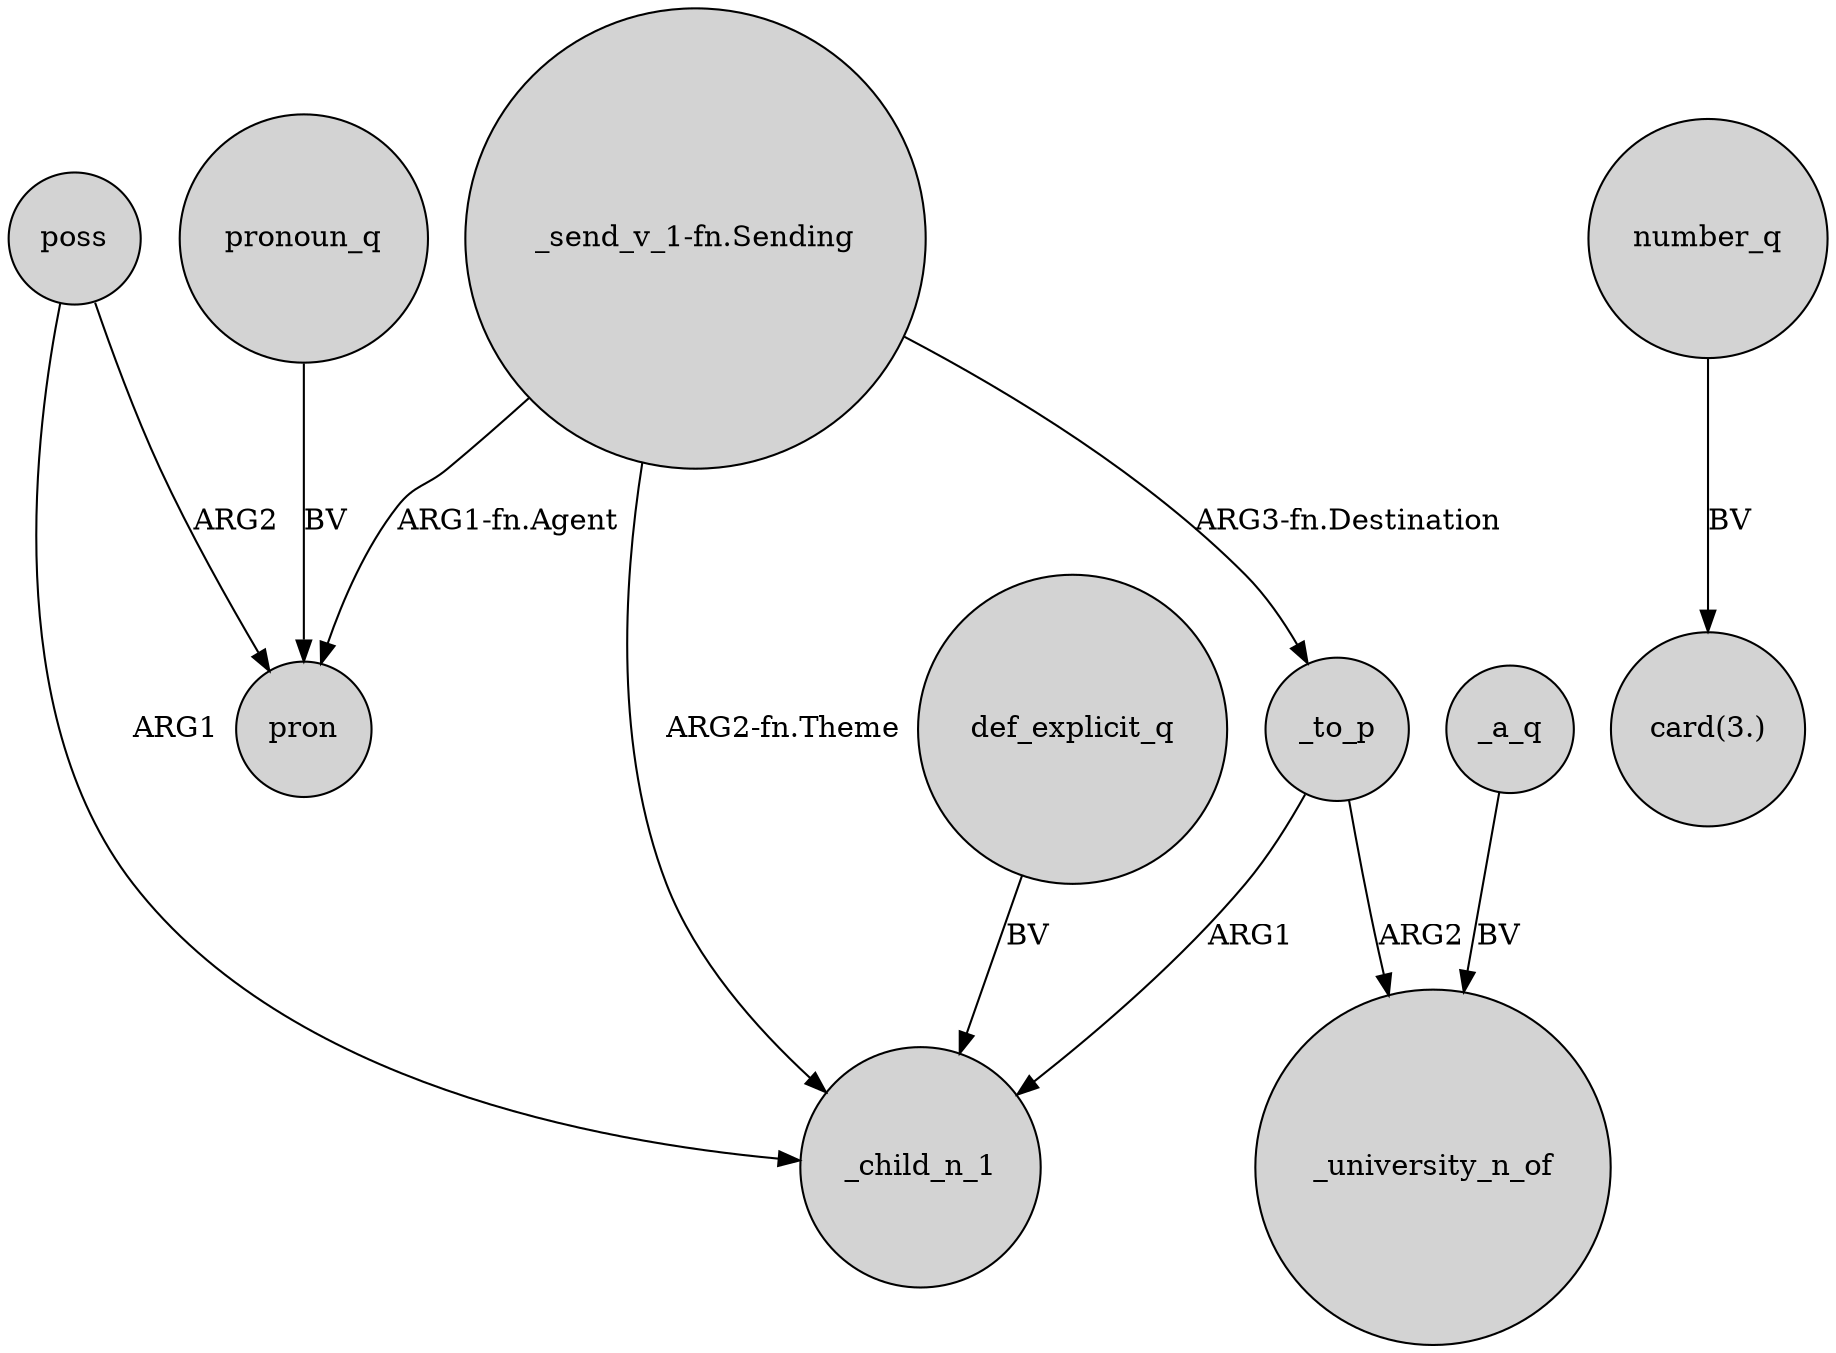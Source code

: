digraph {
	node [shape=circle style=filled]
	_to_p -> _child_n_1 [label=ARG1]
	_to_p -> _university_n_of [label=ARG2]
	number_q -> "card(3.)" [label=BV]
	poss -> pron [label=ARG2]
	"_send_v_1-fn.Sending" -> _child_n_1 [label="ARG2-fn.Theme"]
	_a_q -> _university_n_of [label=BV]
	"_send_v_1-fn.Sending" -> pron [label="ARG1-fn.Agent"]
	"_send_v_1-fn.Sending" -> _to_p [label="ARG3-fn.Destination"]
	def_explicit_q -> _child_n_1 [label=BV]
	poss -> _child_n_1 [label=ARG1]
	pronoun_q -> pron [label=BV]
}
